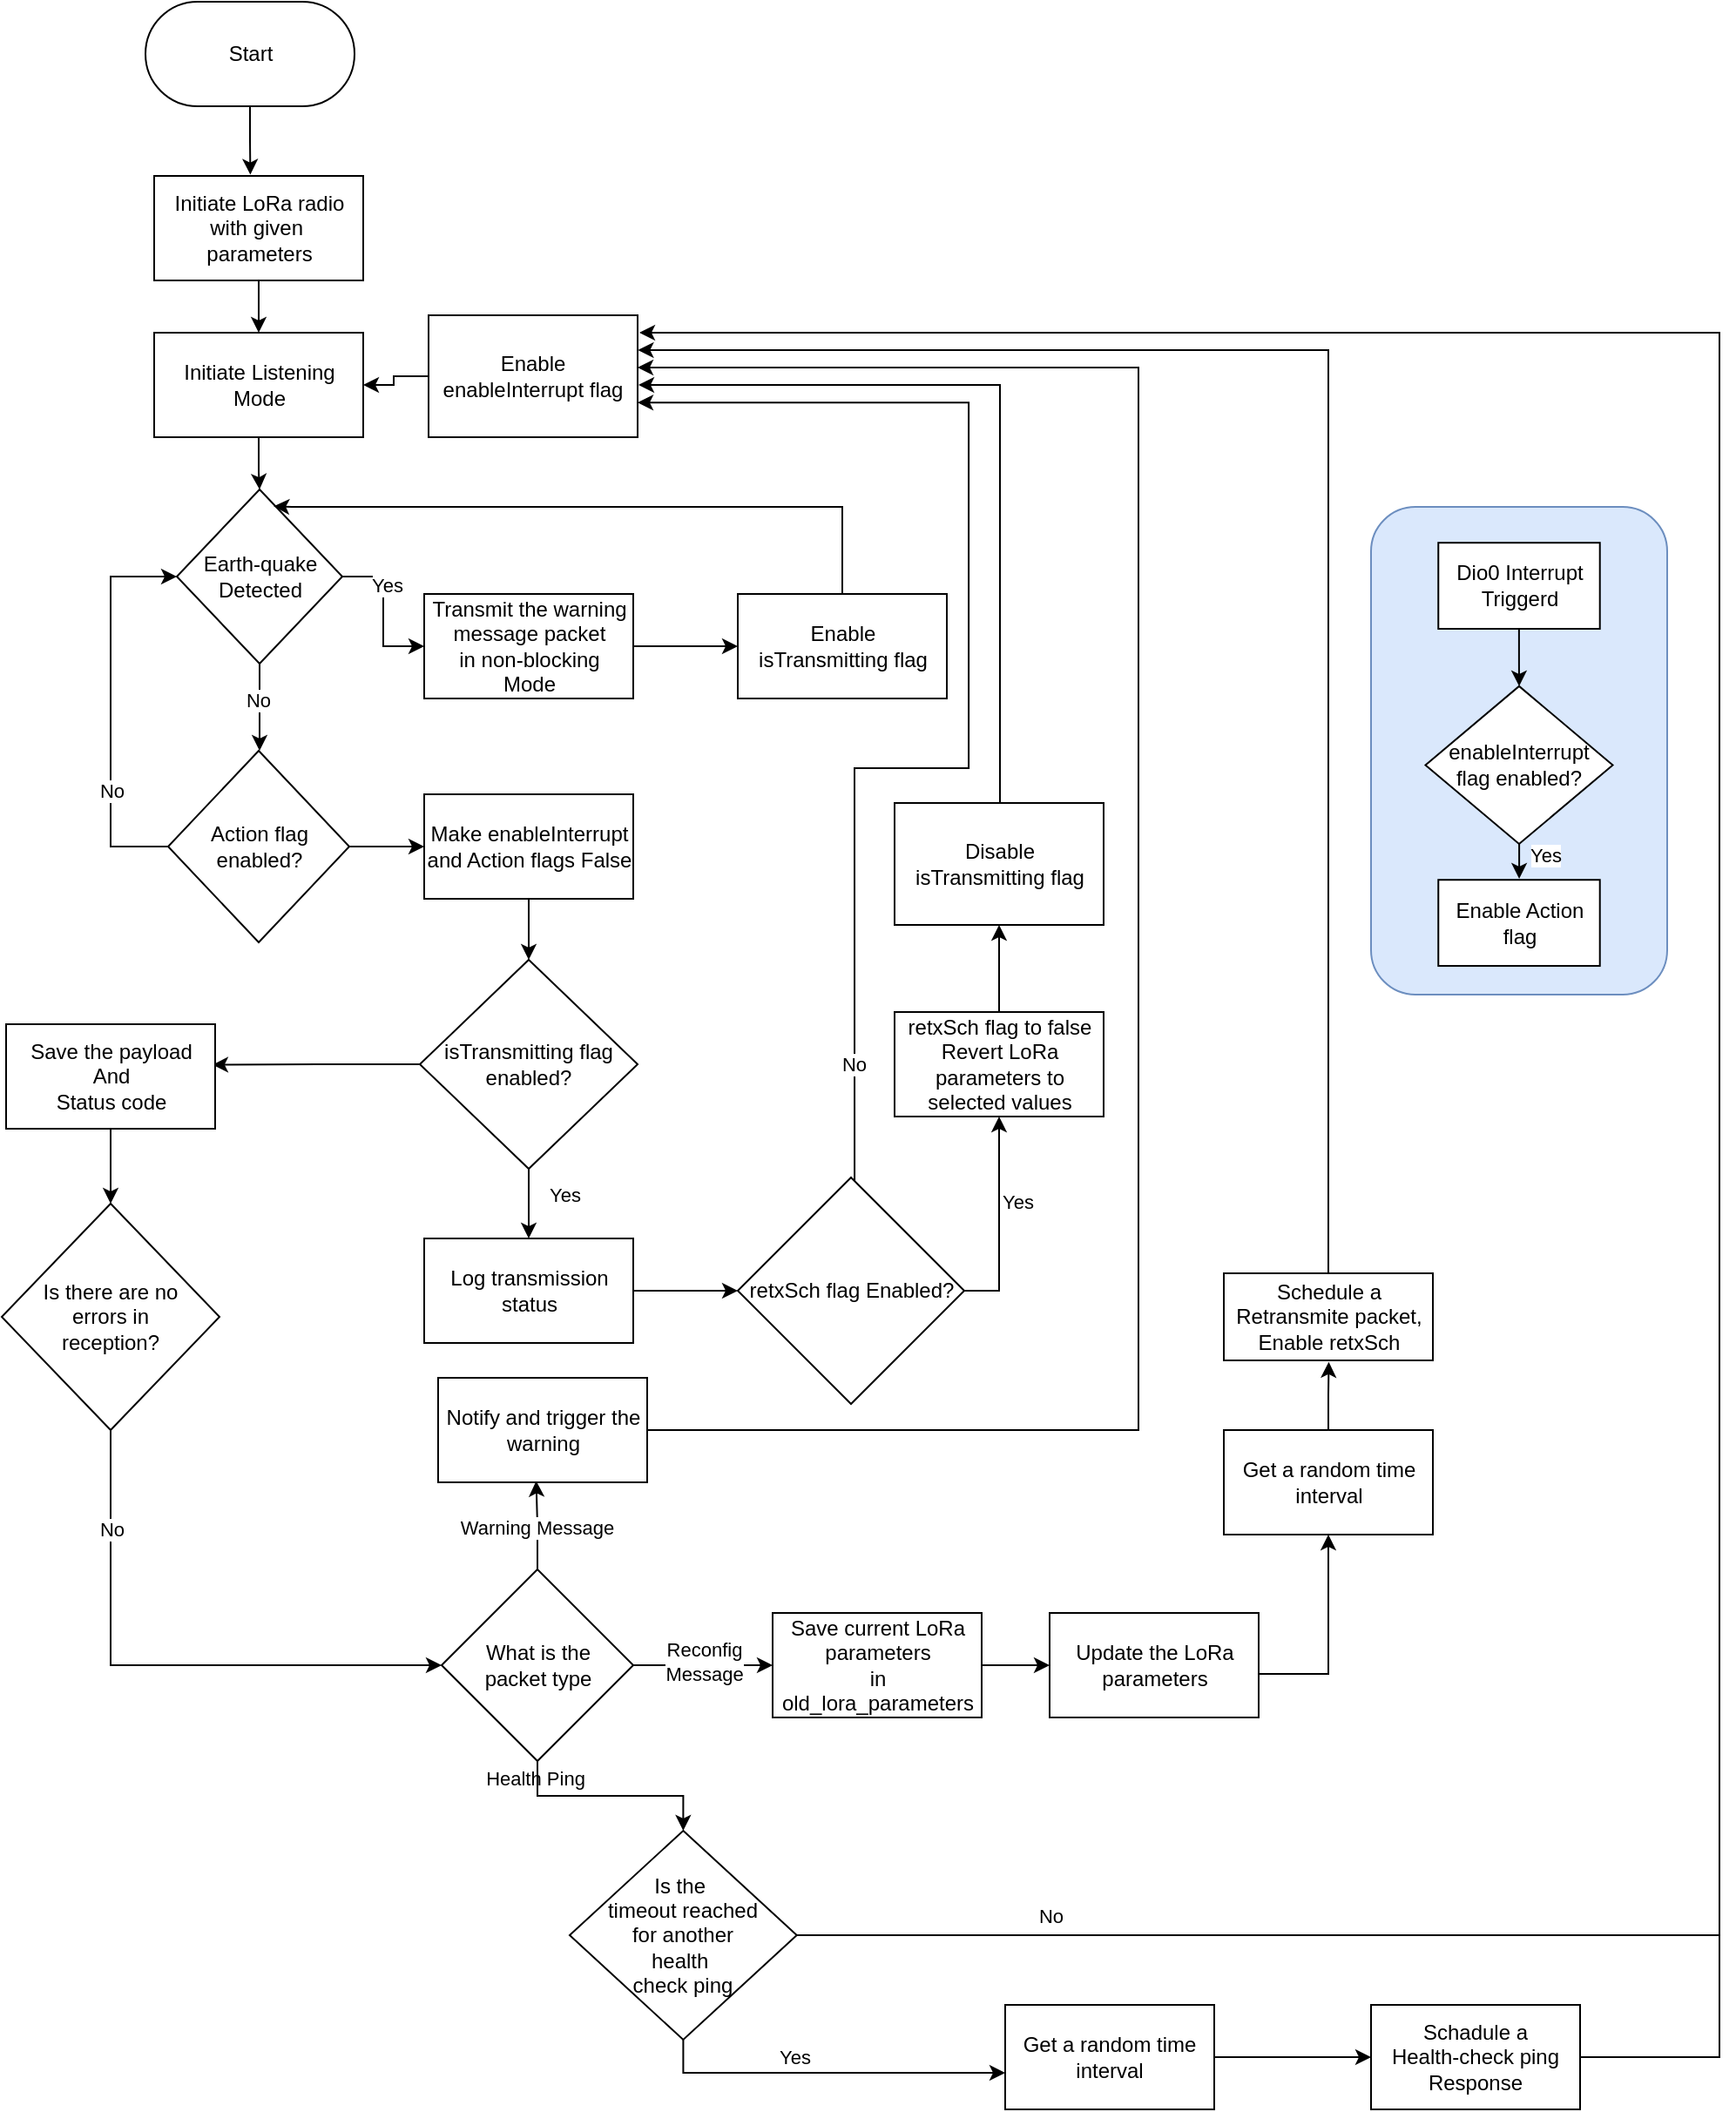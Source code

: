 <mxfile version="24.2.5" type="github">
  <diagram name="Page-1" id="QnrL3zc8ECIrJKWS5WpY">
    <mxGraphModel dx="1629" dy="960" grid="1" gridSize="10" guides="1" tooltips="1" connect="1" arrows="1" fold="1" page="1" pageScale="1" pageWidth="850" pageHeight="1100" math="0" shadow="0">
      <root>
        <mxCell id="0" />
        <mxCell id="1" parent="0" />
        <mxCell id="QVGyrubyLwDDq1W49fJA-3" style="edgeStyle=orthogonalEdgeStyle;rounded=0;orthogonalLoop=1;jettySize=auto;html=1;entryX=0.46;entryY=-0.012;entryDx=0;entryDy=0;entryPerimeter=0;" edge="1" parent="1" source="QVGyrubyLwDDq1W49fJA-1" target="QVGyrubyLwDDq1W49fJA-2">
          <mxGeometry relative="1" as="geometry" />
        </mxCell>
        <mxCell id="QVGyrubyLwDDq1W49fJA-1" value="Start" style="rounded=1;whiteSpace=wrap;html=1;arcSize=50;" vertex="1" parent="1">
          <mxGeometry x="96.5" y="10" width="120" height="60" as="geometry" />
        </mxCell>
        <mxCell id="QVGyrubyLwDDq1W49fJA-5" style="edgeStyle=orthogonalEdgeStyle;rounded=0;orthogonalLoop=1;jettySize=auto;html=1;entryX=0.5;entryY=0;entryDx=0;entryDy=0;" edge="1" parent="1" source="QVGyrubyLwDDq1W49fJA-2" target="QVGyrubyLwDDq1W49fJA-4">
          <mxGeometry relative="1" as="geometry" />
        </mxCell>
        <mxCell id="QVGyrubyLwDDq1W49fJA-2" value="Initiate LoRa radio&lt;br&gt;with given&amp;nbsp;&lt;div&gt;parameters&lt;/div&gt;" style="rounded=0;whiteSpace=wrap;html=1;" vertex="1" parent="1">
          <mxGeometry x="101.5" y="110" width="120" height="60" as="geometry" />
        </mxCell>
        <mxCell id="QVGyrubyLwDDq1W49fJA-7" style="edgeStyle=orthogonalEdgeStyle;rounded=0;orthogonalLoop=1;jettySize=auto;html=1;entryX=0.5;entryY=0;entryDx=0;entryDy=0;" edge="1" parent="1" source="QVGyrubyLwDDq1W49fJA-4" target="QVGyrubyLwDDq1W49fJA-6">
          <mxGeometry relative="1" as="geometry" />
        </mxCell>
        <mxCell id="QVGyrubyLwDDq1W49fJA-4" value="Initiate Listening Mode" style="rounded=0;whiteSpace=wrap;html=1;" vertex="1" parent="1">
          <mxGeometry x="101.5" y="200" width="120" height="60" as="geometry" />
        </mxCell>
        <mxCell id="QVGyrubyLwDDq1W49fJA-8" style="edgeStyle=orthogonalEdgeStyle;rounded=0;orthogonalLoop=1;jettySize=auto;html=1;entryX=0;entryY=0.5;entryDx=0;entryDy=0;" edge="1" parent="1" source="QVGyrubyLwDDq1W49fJA-6" target="QVGyrubyLwDDq1W49fJA-11">
          <mxGeometry relative="1" as="geometry">
            <mxPoint x="266.5" y="340" as="targetPoint" />
          </mxGeometry>
        </mxCell>
        <mxCell id="QVGyrubyLwDDq1W49fJA-10" value="Yes" style="edgeLabel;html=1;align=center;verticalAlign=middle;resizable=0;points=[];" vertex="1" connectable="0" parent="QVGyrubyLwDDq1W49fJA-8">
          <mxGeometry x="-0.174" y="2" relative="1" as="geometry">
            <mxPoint y="-8" as="offset" />
          </mxGeometry>
        </mxCell>
        <mxCell id="QVGyrubyLwDDq1W49fJA-38" style="edgeStyle=orthogonalEdgeStyle;rounded=0;orthogonalLoop=1;jettySize=auto;html=1;" edge="1" parent="1" source="QVGyrubyLwDDq1W49fJA-6">
          <mxGeometry relative="1" as="geometry">
            <mxPoint x="162" y="440.0" as="targetPoint" />
          </mxGeometry>
        </mxCell>
        <mxCell id="QVGyrubyLwDDq1W49fJA-40" value="No" style="edgeLabel;html=1;align=center;verticalAlign=middle;resizable=0;points=[];" vertex="1" connectable="0" parent="QVGyrubyLwDDq1W49fJA-38">
          <mxGeometry x="-0.171" y="-1" relative="1" as="geometry">
            <mxPoint as="offset" />
          </mxGeometry>
        </mxCell>
        <mxCell id="QVGyrubyLwDDq1W49fJA-6" value="Earth-quake&lt;div&gt;Detected&lt;/div&gt;" style="rhombus;whiteSpace=wrap;html=1;" vertex="1" parent="1">
          <mxGeometry x="114.5" y="290" width="95" height="100" as="geometry" />
        </mxCell>
        <mxCell id="QVGyrubyLwDDq1W49fJA-36" style="edgeStyle=orthogonalEdgeStyle;rounded=0;orthogonalLoop=1;jettySize=auto;html=1;entryX=0;entryY=0.5;entryDx=0;entryDy=0;" edge="1" parent="1" source="QVGyrubyLwDDq1W49fJA-11" target="QVGyrubyLwDDq1W49fJA-35">
          <mxGeometry relative="1" as="geometry" />
        </mxCell>
        <mxCell id="QVGyrubyLwDDq1W49fJA-11" value="Transmit the warning&lt;br&gt;message packet&lt;div&gt;in non-blocking&lt;/div&gt;&lt;div&gt;Mode&lt;/div&gt;" style="rounded=0;whiteSpace=wrap;html=1;" vertex="1" parent="1">
          <mxGeometry x="256.5" y="350" width="120" height="60" as="geometry" />
        </mxCell>
        <mxCell id="QVGyrubyLwDDq1W49fJA-33" value="" style="group" vertex="1" connectable="0" parent="1">
          <mxGeometry x="800" y="300" width="170" height="280" as="geometry" />
        </mxCell>
        <mxCell id="QVGyrubyLwDDq1W49fJA-32" value="" style="rounded=1;whiteSpace=wrap;html=1;fillColor=#dae8fc;strokeColor=#6c8ebf;" vertex="1" parent="QVGyrubyLwDDq1W49fJA-33">
          <mxGeometry width="170" height="280" as="geometry" />
        </mxCell>
        <mxCell id="QVGyrubyLwDDq1W49fJA-28" style="edgeStyle=orthogonalEdgeStyle;rounded=0;orthogonalLoop=1;jettySize=auto;html=1;entryX=0.5;entryY=0;entryDx=0;entryDy=0;" edge="1" parent="QVGyrubyLwDDq1W49fJA-33" source="QVGyrubyLwDDq1W49fJA-26" target="QVGyrubyLwDDq1W49fJA-27">
          <mxGeometry relative="1" as="geometry" />
        </mxCell>
        <mxCell id="QVGyrubyLwDDq1W49fJA-26" value="Dio0 Interrupt Triggerd" style="rounded=0;whiteSpace=wrap;html=1;" vertex="1" parent="QVGyrubyLwDDq1W49fJA-33">
          <mxGeometry x="38.636" y="20.588" width="92.727" height="49.412" as="geometry" />
        </mxCell>
        <mxCell id="QVGyrubyLwDDq1W49fJA-30" style="edgeStyle=orthogonalEdgeStyle;rounded=0;orthogonalLoop=1;jettySize=auto;html=1;entryX=0.5;entryY=0;entryDx=0;entryDy=0;" edge="1" parent="QVGyrubyLwDDq1W49fJA-33" source="QVGyrubyLwDDq1W49fJA-27" target="QVGyrubyLwDDq1W49fJA-29">
          <mxGeometry relative="1" as="geometry" />
        </mxCell>
        <mxCell id="QVGyrubyLwDDq1W49fJA-34" value="Yes" style="edgeLabel;html=1;align=center;verticalAlign=middle;resizable=0;points=[];" vertex="1" connectable="0" parent="QVGyrubyLwDDq1W49fJA-30">
          <mxGeometry x="-0.301" y="-3" relative="1" as="geometry">
            <mxPoint x="18" y="-1" as="offset" />
          </mxGeometry>
        </mxCell>
        <mxCell id="QVGyrubyLwDDq1W49fJA-27" value="enableInterrupt&lt;div&gt;flag enabled?&lt;/div&gt;" style="rhombus;whiteSpace=wrap;html=1;" vertex="1" parent="QVGyrubyLwDDq1W49fJA-33">
          <mxGeometry x="31.25" y="102.94" width="107.5" height="90.59" as="geometry" />
        </mxCell>
        <mxCell id="QVGyrubyLwDDq1W49fJA-29" value="Enable Action flag" style="rounded=0;whiteSpace=wrap;html=1;" vertex="1" parent="QVGyrubyLwDDq1W49fJA-33">
          <mxGeometry x="38.636" y="214.118" width="92.727" height="49.412" as="geometry" />
        </mxCell>
        <mxCell id="QVGyrubyLwDDq1W49fJA-35" value="Enable&lt;div&gt;isTransmitting flag&lt;/div&gt;" style="rounded=0;whiteSpace=wrap;html=1;" vertex="1" parent="1">
          <mxGeometry x="436.5" y="350" width="120" height="60" as="geometry" />
        </mxCell>
        <mxCell id="QVGyrubyLwDDq1W49fJA-37" style="edgeStyle=orthogonalEdgeStyle;rounded=0;orthogonalLoop=1;jettySize=auto;html=1;entryX=0.585;entryY=0.096;entryDx=0;entryDy=0;entryPerimeter=0;" edge="1" parent="1" source="QVGyrubyLwDDq1W49fJA-35" target="QVGyrubyLwDDq1W49fJA-6">
          <mxGeometry relative="1" as="geometry">
            <Array as="points">
              <mxPoint x="496.5" y="300" />
              <mxPoint x="180.5" y="300" />
            </Array>
          </mxGeometry>
        </mxCell>
        <mxCell id="QVGyrubyLwDDq1W49fJA-42" style="edgeStyle=orthogonalEdgeStyle;rounded=0;orthogonalLoop=1;jettySize=auto;html=1;entryX=0;entryY=0.5;entryDx=0;entryDy=0;" edge="1" parent="1" source="QVGyrubyLwDDq1W49fJA-41" target="QVGyrubyLwDDq1W49fJA-6">
          <mxGeometry relative="1" as="geometry">
            <mxPoint x="161.5" y="270.0" as="targetPoint" />
            <Array as="points">
              <mxPoint x="76.5" y="495" />
              <mxPoint x="76.5" y="340" />
            </Array>
          </mxGeometry>
        </mxCell>
        <mxCell id="QVGyrubyLwDDq1W49fJA-43" value="No" style="edgeLabel;html=1;align=center;verticalAlign=middle;resizable=0;points=[];" vertex="1" connectable="0" parent="QVGyrubyLwDDq1W49fJA-42">
          <mxGeometry x="-0.421" relative="1" as="geometry">
            <mxPoint as="offset" />
          </mxGeometry>
        </mxCell>
        <mxCell id="QVGyrubyLwDDq1W49fJA-45" style="edgeStyle=orthogonalEdgeStyle;rounded=0;orthogonalLoop=1;jettySize=auto;html=1;entryX=0;entryY=0.5;entryDx=0;entryDy=0;" edge="1" parent="1" source="QVGyrubyLwDDq1W49fJA-41" target="QVGyrubyLwDDq1W49fJA-44">
          <mxGeometry relative="1" as="geometry" />
        </mxCell>
        <mxCell id="QVGyrubyLwDDq1W49fJA-41" value="Action flag&lt;br&gt;enabled?" style="rhombus;whiteSpace=wrap;html=1;" vertex="1" parent="1">
          <mxGeometry x="109.5" y="440" width="104" height="110" as="geometry" />
        </mxCell>
        <mxCell id="QVGyrubyLwDDq1W49fJA-48" style="edgeStyle=orthogonalEdgeStyle;rounded=0;orthogonalLoop=1;jettySize=auto;html=1;entryX=0.5;entryY=0;entryDx=0;entryDy=0;" edge="1" parent="1" source="QVGyrubyLwDDq1W49fJA-44" target="QVGyrubyLwDDq1W49fJA-46">
          <mxGeometry relative="1" as="geometry" />
        </mxCell>
        <mxCell id="QVGyrubyLwDDq1W49fJA-44" value="Make enableInterrupt&lt;br&gt;and Action flags False" style="rounded=0;whiteSpace=wrap;html=1;" vertex="1" parent="1">
          <mxGeometry x="256.5" y="465" width="120" height="60" as="geometry" />
        </mxCell>
        <mxCell id="QVGyrubyLwDDq1W49fJA-50" style="edgeStyle=orthogonalEdgeStyle;rounded=0;orthogonalLoop=1;jettySize=auto;html=1;entryX=0.5;entryY=0;entryDx=0;entryDy=0;" edge="1" parent="1" source="QVGyrubyLwDDq1W49fJA-46" target="QVGyrubyLwDDq1W49fJA-49">
          <mxGeometry relative="1" as="geometry" />
        </mxCell>
        <mxCell id="QVGyrubyLwDDq1W49fJA-57" value="Yes" style="edgeLabel;html=1;align=center;verticalAlign=middle;resizable=0;points=[];" vertex="1" connectable="0" parent="QVGyrubyLwDDq1W49fJA-50">
          <mxGeometry x="-0.256" y="-3" relative="1" as="geometry">
            <mxPoint x="23" as="offset" />
          </mxGeometry>
        </mxCell>
        <mxCell id="QVGyrubyLwDDq1W49fJA-58" style="edgeStyle=orthogonalEdgeStyle;rounded=0;orthogonalLoop=1;jettySize=auto;html=1;entryX=0.987;entryY=0.388;entryDx=0;entryDy=0;entryPerimeter=0;" edge="1" parent="1" source="QVGyrubyLwDDq1W49fJA-46" target="QVGyrubyLwDDq1W49fJA-59">
          <mxGeometry relative="1" as="geometry">
            <mxPoint x="116.5" y="620" as="targetPoint" />
          </mxGeometry>
        </mxCell>
        <mxCell id="QVGyrubyLwDDq1W49fJA-46" value="isTransmitting flag&lt;div&gt;enabled?&lt;/div&gt;" style="rhombus;whiteSpace=wrap;html=1;" vertex="1" parent="1">
          <mxGeometry x="254" y="560" width="125" height="120" as="geometry" />
        </mxCell>
        <mxCell id="QVGyrubyLwDDq1W49fJA-52" style="edgeStyle=orthogonalEdgeStyle;rounded=0;orthogonalLoop=1;jettySize=auto;html=1;entryX=0;entryY=0.5;entryDx=0;entryDy=0;" edge="1" parent="1" source="QVGyrubyLwDDq1W49fJA-49" target="QVGyrubyLwDDq1W49fJA-51">
          <mxGeometry relative="1" as="geometry" />
        </mxCell>
        <mxCell id="QVGyrubyLwDDq1W49fJA-49" value="Log transmission&lt;br&gt;status" style="rounded=0;whiteSpace=wrap;html=1;" vertex="1" parent="1">
          <mxGeometry x="256.5" y="720" width="120" height="60" as="geometry" />
        </mxCell>
        <mxCell id="QVGyrubyLwDDq1W49fJA-53" style="edgeStyle=orthogonalEdgeStyle;rounded=0;orthogonalLoop=1;jettySize=auto;html=1;entryX=0.5;entryY=1;entryDx=0;entryDy=0;" edge="1" parent="1" source="QVGyrubyLwDDq1W49fJA-51" target="QVGyrubyLwDDq1W49fJA-54">
          <mxGeometry relative="1" as="geometry">
            <mxPoint x="596.5" y="660" as="targetPoint" />
            <Array as="points">
              <mxPoint x="586.5" y="750" />
            </Array>
          </mxGeometry>
        </mxCell>
        <mxCell id="QVGyrubyLwDDq1W49fJA-56" value="Yes" style="edgeLabel;html=1;align=center;verticalAlign=middle;resizable=0;points=[];" vertex="1" connectable="0" parent="QVGyrubyLwDDq1W49fJA-53">
          <mxGeometry x="-0.169" y="3" relative="1" as="geometry">
            <mxPoint x="13" y="-21" as="offset" />
          </mxGeometry>
        </mxCell>
        <mxCell id="QVGyrubyLwDDq1W49fJA-85" style="edgeStyle=orthogonalEdgeStyle;rounded=0;orthogonalLoop=1;jettySize=auto;html=1;entryX=0.983;entryY=0.716;entryDx=0;entryDy=0;entryPerimeter=0;" edge="1" parent="1">
          <mxGeometry relative="1" as="geometry">
            <mxPoint x="503.54" y="700" as="sourcePoint" />
            <mxPoint x="379.0" y="240.12" as="targetPoint" />
            <Array as="points">
              <mxPoint x="504.04" y="450" />
              <mxPoint x="569.04" y="450" />
              <mxPoint x="569.04" y="240" />
            </Array>
          </mxGeometry>
        </mxCell>
        <mxCell id="QVGyrubyLwDDq1W49fJA-87" value="No" style="edgeLabel;html=1;align=center;verticalAlign=middle;resizable=0;points=[];" vertex="1" connectable="0" parent="QVGyrubyLwDDq1W49fJA-85">
          <mxGeometry x="-0.776" y="1" relative="1" as="geometry">
            <mxPoint as="offset" />
          </mxGeometry>
        </mxCell>
        <mxCell id="QVGyrubyLwDDq1W49fJA-51" value="retxSch flag Enabled?" style="rhombus;whiteSpace=wrap;html=1;" vertex="1" parent="1">
          <mxGeometry x="436.5" y="685" width="130" height="130" as="geometry" />
        </mxCell>
        <mxCell id="QVGyrubyLwDDq1W49fJA-62" style="edgeStyle=orthogonalEdgeStyle;rounded=0;orthogonalLoop=1;jettySize=auto;html=1;entryX=0.5;entryY=1;entryDx=0;entryDy=0;" edge="1" parent="1" source="QVGyrubyLwDDq1W49fJA-54" target="QVGyrubyLwDDq1W49fJA-61">
          <mxGeometry relative="1" as="geometry" />
        </mxCell>
        <mxCell id="QVGyrubyLwDDq1W49fJA-54" value="retxSch flag to false&lt;br&gt;Revert LoRa parameters to selected values" style="rounded=0;whiteSpace=wrap;html=1;" vertex="1" parent="1">
          <mxGeometry x="526.5" y="590" width="120" height="60" as="geometry" />
        </mxCell>
        <mxCell id="QVGyrubyLwDDq1W49fJA-66" style="edgeStyle=orthogonalEdgeStyle;rounded=0;orthogonalLoop=1;jettySize=auto;html=1;entryX=0.5;entryY=0;entryDx=0;entryDy=0;" edge="1" parent="1" source="QVGyrubyLwDDq1W49fJA-59" target="QVGyrubyLwDDq1W49fJA-64">
          <mxGeometry relative="1" as="geometry" />
        </mxCell>
        <mxCell id="QVGyrubyLwDDq1W49fJA-59" value="Save the payload&lt;br&gt;&lt;div&gt;And&lt;/div&gt;&lt;div&gt;Status code&lt;/div&gt;" style="rounded=0;whiteSpace=wrap;html=1;" vertex="1" parent="1">
          <mxGeometry x="16.5" y="597" width="120" height="60" as="geometry" />
        </mxCell>
        <mxCell id="QVGyrubyLwDDq1W49fJA-63" style="edgeStyle=orthogonalEdgeStyle;rounded=0;orthogonalLoop=1;jettySize=auto;html=1;entryX=1;entryY=0.5;entryDx=0;entryDy=0;" edge="1" parent="1">
          <mxGeometry relative="1" as="geometry">
            <mxPoint x="587" y="470" as="sourcePoint" />
            <mxPoint x="379.5" y="230" as="targetPoint" />
            <Array as="points">
              <mxPoint x="587" y="230" />
            </Array>
          </mxGeometry>
        </mxCell>
        <mxCell id="QVGyrubyLwDDq1W49fJA-61" value="&lt;div&gt;Disable&lt;/div&gt;isTransmitting flag" style="rounded=0;whiteSpace=wrap;html=1;" vertex="1" parent="1">
          <mxGeometry x="526.5" y="470" width="120" height="70" as="geometry" />
        </mxCell>
        <mxCell id="QVGyrubyLwDDq1W49fJA-67" style="edgeStyle=orthogonalEdgeStyle;rounded=0;orthogonalLoop=1;jettySize=auto;html=1;entryX=0;entryY=0.5;entryDx=0;entryDy=0;" edge="1" parent="1" source="QVGyrubyLwDDq1W49fJA-64" target="QVGyrubyLwDDq1W49fJA-69">
          <mxGeometry relative="1" as="geometry">
            <mxPoint x="256.5" y="940" as="targetPoint" />
            <Array as="points">
              <mxPoint x="76.5" y="965" />
            </Array>
          </mxGeometry>
        </mxCell>
        <mxCell id="QVGyrubyLwDDq1W49fJA-68" value="No" style="edgeLabel;html=1;align=center;verticalAlign=middle;resizable=0;points=[];" vertex="1" connectable="0" parent="QVGyrubyLwDDq1W49fJA-67">
          <mxGeometry x="-0.593" y="1" relative="1" as="geometry">
            <mxPoint x="-1" y="-9" as="offset" />
          </mxGeometry>
        </mxCell>
        <mxCell id="QVGyrubyLwDDq1W49fJA-64" value="Is there are no&lt;div&gt;errors in&lt;/div&gt;&lt;div&gt;reception?&lt;/div&gt;" style="rhombus;whiteSpace=wrap;html=1;" vertex="1" parent="1">
          <mxGeometry x="14" y="700" width="125" height="130" as="geometry" />
        </mxCell>
        <mxCell id="QVGyrubyLwDDq1W49fJA-70" style="edgeStyle=orthogonalEdgeStyle;rounded=0;orthogonalLoop=1;jettySize=auto;html=1;entryX=0.469;entryY=0.988;entryDx=0;entryDy=0;entryPerimeter=0;" edge="1" parent="1" source="QVGyrubyLwDDq1W49fJA-69" target="QVGyrubyLwDDq1W49fJA-72">
          <mxGeometry relative="1" as="geometry">
            <mxPoint x="321.5" y="870" as="targetPoint" />
          </mxGeometry>
        </mxCell>
        <mxCell id="QVGyrubyLwDDq1W49fJA-71" value="Warning Message" style="edgeLabel;html=1;align=center;verticalAlign=middle;resizable=0;points=[];" vertex="1" connectable="0" parent="QVGyrubyLwDDq1W49fJA-70">
          <mxGeometry x="-0.044" y="1" relative="1" as="geometry">
            <mxPoint as="offset" />
          </mxGeometry>
        </mxCell>
        <mxCell id="QVGyrubyLwDDq1W49fJA-75" style="edgeStyle=orthogonalEdgeStyle;rounded=0;orthogonalLoop=1;jettySize=auto;html=1;entryX=0;entryY=0.5;entryDx=0;entryDy=0;" edge="1" parent="1" source="QVGyrubyLwDDq1W49fJA-69" target="QVGyrubyLwDDq1W49fJA-77">
          <mxGeometry relative="1" as="geometry">
            <mxPoint x="466.5" y="965" as="targetPoint" />
          </mxGeometry>
        </mxCell>
        <mxCell id="QVGyrubyLwDDq1W49fJA-76" value="Reconfig&lt;br&gt;Message" style="edgeLabel;html=1;align=center;verticalAlign=middle;resizable=0;points=[];" vertex="1" connectable="0" parent="QVGyrubyLwDDq1W49fJA-75">
          <mxGeometry x="0.029" y="2" relative="1" as="geometry">
            <mxPoint x="-1" as="offset" />
          </mxGeometry>
        </mxCell>
        <mxCell id="QVGyrubyLwDDq1W49fJA-93" value="" style="edgeStyle=orthogonalEdgeStyle;rounded=0;orthogonalLoop=1;jettySize=auto;html=1;entryX=0.5;entryY=0;entryDx=0;entryDy=0;" edge="1" parent="1" source="QVGyrubyLwDDq1W49fJA-69" target="QVGyrubyLwDDq1W49fJA-95">
          <mxGeometry relative="1" as="geometry">
            <mxPoint x="321.5" y="1090" as="targetPoint" />
            <Array as="points">
              <mxPoint x="322" y="1040" />
              <mxPoint x="405" y="1040" />
            </Array>
          </mxGeometry>
        </mxCell>
        <mxCell id="QVGyrubyLwDDq1W49fJA-94" value="Health Ping" style="edgeLabel;html=1;align=center;verticalAlign=middle;resizable=0;points=[];labelBackgroundColor=none;" vertex="1" connectable="0" parent="QVGyrubyLwDDq1W49fJA-93">
          <mxGeometry x="-0.389" y="-2" relative="1" as="geometry">
            <mxPoint x="-20" y="-12" as="offset" />
          </mxGeometry>
        </mxCell>
        <mxCell id="QVGyrubyLwDDq1W49fJA-69" value="What is the&lt;br&gt;packet type" style="rhombus;whiteSpace=wrap;html=1;" vertex="1" parent="1">
          <mxGeometry x="266.5" y="910" width="110" height="110" as="geometry" />
        </mxCell>
        <mxCell id="QVGyrubyLwDDq1W49fJA-74" style="edgeStyle=orthogonalEdgeStyle;rounded=0;orthogonalLoop=1;jettySize=auto;html=1;" edge="1" parent="1" source="QVGyrubyLwDDq1W49fJA-72" target="QVGyrubyLwDDq1W49fJA-88">
          <mxGeometry relative="1" as="geometry">
            <Array as="points">
              <mxPoint x="666.5" y="830" />
              <mxPoint x="666.5" y="220" />
            </Array>
          </mxGeometry>
        </mxCell>
        <mxCell id="QVGyrubyLwDDq1W49fJA-72" value="Notify and trigger the&lt;br&gt;warning" style="rounded=0;whiteSpace=wrap;html=1;" vertex="1" parent="1">
          <mxGeometry x="264.5" y="800" width="120" height="60" as="geometry" />
        </mxCell>
        <mxCell id="QVGyrubyLwDDq1W49fJA-79" style="edgeStyle=orthogonalEdgeStyle;rounded=0;orthogonalLoop=1;jettySize=auto;html=1;entryX=0;entryY=0.5;entryDx=0;entryDy=0;" edge="1" parent="1" source="QVGyrubyLwDDq1W49fJA-77" target="QVGyrubyLwDDq1W49fJA-78">
          <mxGeometry relative="1" as="geometry" />
        </mxCell>
        <mxCell id="QVGyrubyLwDDq1W49fJA-77" value="Save current LoRa&lt;br&gt;parameters&lt;br&gt;in old_lora_parameters" style="rounded=0;whiteSpace=wrap;html=1;" vertex="1" parent="1">
          <mxGeometry x="456.5" y="935" width="120" height="60" as="geometry" />
        </mxCell>
        <mxCell id="QVGyrubyLwDDq1W49fJA-81" style="edgeStyle=orthogonalEdgeStyle;rounded=0;orthogonalLoop=1;jettySize=auto;html=1;entryX=0.5;entryY=1;entryDx=0;entryDy=0;" edge="1" parent="1" source="QVGyrubyLwDDq1W49fJA-78" target="QVGyrubyLwDDq1W49fJA-80">
          <mxGeometry relative="1" as="geometry">
            <Array as="points">
              <mxPoint x="775.5" y="970" />
            </Array>
          </mxGeometry>
        </mxCell>
        <mxCell id="QVGyrubyLwDDq1W49fJA-78" value="Update the LoRa parameters" style="rounded=0;whiteSpace=wrap;html=1;" vertex="1" parent="1">
          <mxGeometry x="615.5" y="935" width="120" height="60" as="geometry" />
        </mxCell>
        <mxCell id="QVGyrubyLwDDq1W49fJA-80" value="Get a random time interval" style="rounded=0;whiteSpace=wrap;html=1;" vertex="1" parent="1">
          <mxGeometry x="715.5" y="830" width="120" height="60" as="geometry" />
        </mxCell>
        <mxCell id="QVGyrubyLwDDq1W49fJA-90" style="edgeStyle=orthogonalEdgeStyle;rounded=0;orthogonalLoop=1;jettySize=auto;html=1;entryX=1.002;entryY=0.281;entryDx=0;entryDy=0;exitX=0.5;exitY=0;exitDx=0;exitDy=0;entryPerimeter=0;" edge="1" parent="1" source="QVGyrubyLwDDq1W49fJA-82" target="QVGyrubyLwDDq1W49fJA-88">
          <mxGeometry relative="1" as="geometry">
            <mxPoint x="746.5" y="320" as="targetPoint" />
            <Array as="points">
              <mxPoint x="776" y="210" />
              <mxPoint x="379" y="210" />
            </Array>
          </mxGeometry>
        </mxCell>
        <mxCell id="QVGyrubyLwDDq1W49fJA-82" value="Schedule a Retransmite packet,&lt;br&gt;Enable retxSch" style="rounded=0;whiteSpace=wrap;html=1;" vertex="1" parent="1">
          <mxGeometry x="715.5" y="740" width="120" height="50" as="geometry" />
        </mxCell>
        <mxCell id="QVGyrubyLwDDq1W49fJA-84" style="edgeStyle=orthogonalEdgeStyle;rounded=0;orthogonalLoop=1;jettySize=auto;html=1;entryX=0.502;entryY=1.018;entryDx=0;entryDy=0;entryPerimeter=0;" edge="1" parent="1" source="QVGyrubyLwDDq1W49fJA-80" target="QVGyrubyLwDDq1W49fJA-82">
          <mxGeometry relative="1" as="geometry" />
        </mxCell>
        <mxCell id="QVGyrubyLwDDq1W49fJA-89" style="edgeStyle=orthogonalEdgeStyle;rounded=0;orthogonalLoop=1;jettySize=auto;html=1;entryX=1;entryY=0.5;entryDx=0;entryDy=0;" edge="1" parent="1" source="QVGyrubyLwDDq1W49fJA-88" target="QVGyrubyLwDDq1W49fJA-4">
          <mxGeometry relative="1" as="geometry" />
        </mxCell>
        <mxCell id="QVGyrubyLwDDq1W49fJA-88" value="Enable&lt;div&gt;enableInterrupt flag&lt;br&gt;&lt;/div&gt;" style="rounded=0;whiteSpace=wrap;html=1;" vertex="1" parent="1">
          <mxGeometry x="259" y="190" width="120" height="70" as="geometry" />
        </mxCell>
        <mxCell id="QVGyrubyLwDDq1W49fJA-96" style="edgeStyle=orthogonalEdgeStyle;rounded=0;orthogonalLoop=1;jettySize=auto;html=1;exitX=1;exitY=0.5;exitDx=0;exitDy=0;" edge="1" parent="1" source="QVGyrubyLwDDq1W49fJA-95">
          <mxGeometry relative="1" as="geometry">
            <mxPoint x="487.855" y="1110.014" as="sourcePoint" />
            <mxPoint x="380" y="200" as="targetPoint" />
            <Array as="points">
              <mxPoint x="1000" y="1120" />
              <mxPoint x="1000" y="200" />
            </Array>
          </mxGeometry>
        </mxCell>
        <mxCell id="QVGyrubyLwDDq1W49fJA-98" value="No" style="edgeLabel;html=1;align=center;verticalAlign=middle;resizable=0;points=[];" vertex="1" connectable="0" parent="QVGyrubyLwDDq1W49fJA-96">
          <mxGeometry x="-0.866" y="1" relative="1" as="geometry">
            <mxPoint x="7" y="-10" as="offset" />
          </mxGeometry>
        </mxCell>
        <mxCell id="QVGyrubyLwDDq1W49fJA-101" style="edgeStyle=orthogonalEdgeStyle;rounded=0;orthogonalLoop=1;jettySize=auto;html=1;" edge="1" parent="1" source="QVGyrubyLwDDq1W49fJA-95" target="QVGyrubyLwDDq1W49fJA-99">
          <mxGeometry relative="1" as="geometry">
            <Array as="points">
              <mxPoint x="405" y="1199" />
            </Array>
          </mxGeometry>
        </mxCell>
        <mxCell id="QVGyrubyLwDDq1W49fJA-105" value="Yes" style="edgeLabel;html=1;align=center;verticalAlign=middle;resizable=0;points=[];" vertex="1" connectable="0" parent="QVGyrubyLwDDq1W49fJA-101">
          <mxGeometry x="-0.185" y="2" relative="1" as="geometry">
            <mxPoint y="-7" as="offset" />
          </mxGeometry>
        </mxCell>
        <mxCell id="QVGyrubyLwDDq1W49fJA-95" value="Is the&amp;nbsp;&lt;div&gt;t&lt;span style=&quot;background-color: initial;&quot;&gt;imeout&amp;nbsp;&lt;/span&gt;&lt;span style=&quot;background-color: initial;&quot;&gt;reached&lt;/span&gt;&lt;div&gt;for another&lt;br&gt;health&amp;nbsp;&lt;/div&gt;&lt;div&gt;check&amp;nbsp;&lt;span style=&quot;background-color: initial;&quot;&gt;ping&lt;/span&gt;&lt;/div&gt;&lt;/div&gt;" style="rhombus;whiteSpace=wrap;html=1;" vertex="1" parent="1">
          <mxGeometry x="340" y="1060" width="130.37" height="120" as="geometry" />
        </mxCell>
        <mxCell id="QVGyrubyLwDDq1W49fJA-103" style="edgeStyle=orthogonalEdgeStyle;rounded=0;orthogonalLoop=1;jettySize=auto;html=1;entryX=0;entryY=0.5;entryDx=0;entryDy=0;" edge="1" parent="1" source="QVGyrubyLwDDq1W49fJA-99" target="QVGyrubyLwDDq1W49fJA-102">
          <mxGeometry relative="1" as="geometry" />
        </mxCell>
        <mxCell id="QVGyrubyLwDDq1W49fJA-99" value="Get a random time interval" style="rounded=0;whiteSpace=wrap;html=1;" vertex="1" parent="1">
          <mxGeometry x="590" y="1160" width="120" height="60" as="geometry" />
        </mxCell>
        <mxCell id="QVGyrubyLwDDq1W49fJA-104" style="edgeStyle=orthogonalEdgeStyle;rounded=0;orthogonalLoop=1;jettySize=auto;html=1;endArrow=none;endFill=0;" edge="1" parent="1" source="QVGyrubyLwDDq1W49fJA-102">
          <mxGeometry relative="1" as="geometry">
            <mxPoint x="1000" y="920" as="targetPoint" />
            <Array as="points">
              <mxPoint x="1000" y="1190" />
            </Array>
          </mxGeometry>
        </mxCell>
        <mxCell id="QVGyrubyLwDDq1W49fJA-102" value="Schadule a&lt;br&gt;Health-check ping&lt;br&gt;Response" style="rounded=0;whiteSpace=wrap;html=1;" vertex="1" parent="1">
          <mxGeometry x="800" y="1160" width="120" height="60" as="geometry" />
        </mxCell>
      </root>
    </mxGraphModel>
  </diagram>
</mxfile>
